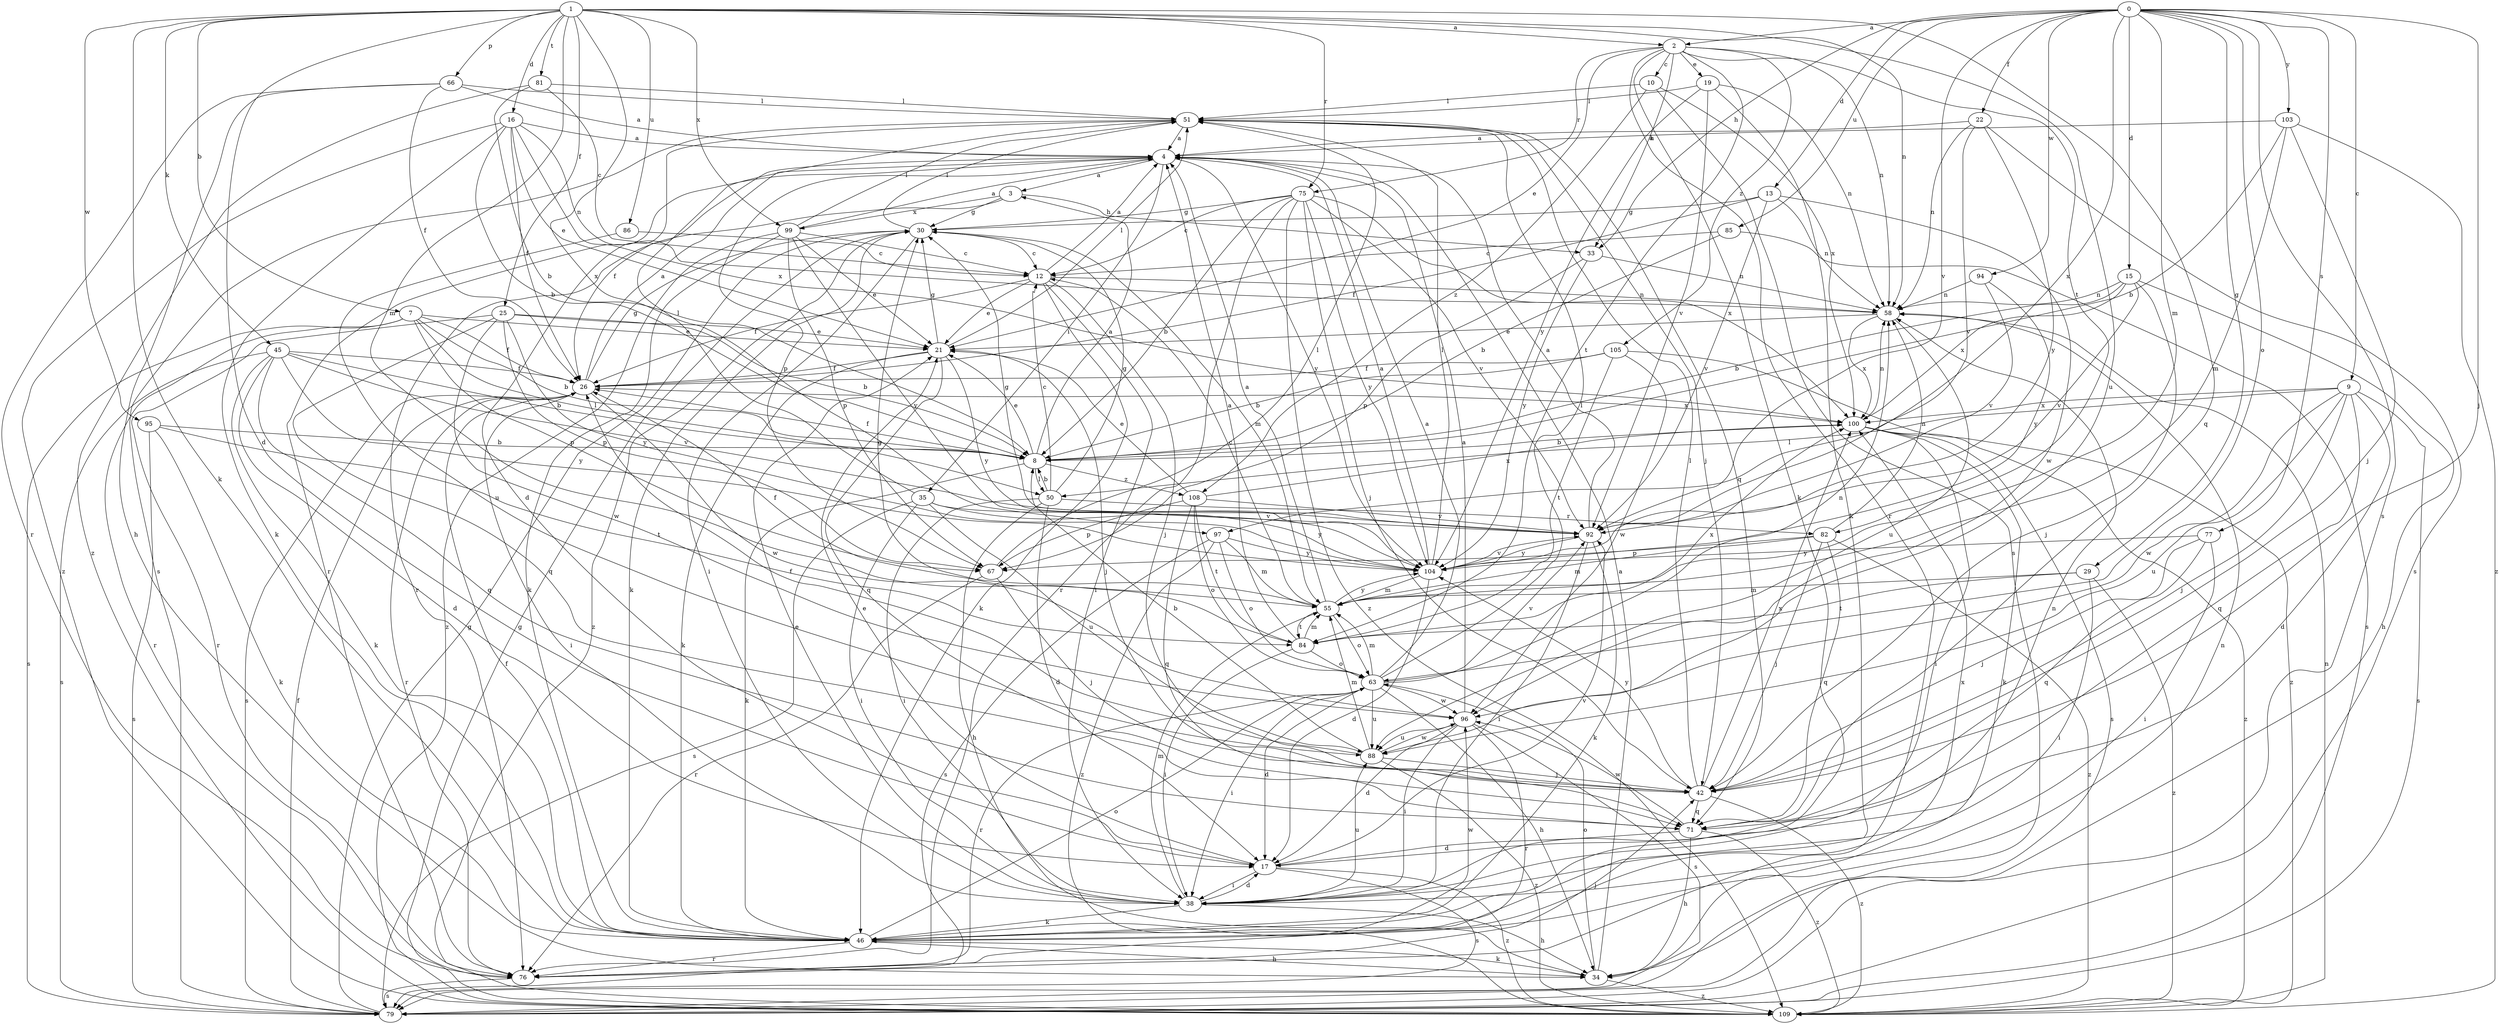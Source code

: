 strict digraph  {
0;
1;
2;
3;
4;
7;
8;
9;
10;
12;
13;
15;
16;
17;
19;
21;
22;
25;
26;
29;
30;
33;
34;
35;
38;
42;
45;
46;
50;
51;
55;
58;
63;
66;
67;
71;
75;
76;
77;
79;
81;
82;
84;
85;
86;
88;
92;
94;
95;
96;
97;
99;
100;
103;
104;
105;
108;
109;
0 -> 2  [label=a];
0 -> 9  [label=c];
0 -> 13  [label=d];
0 -> 15  [label=d];
0 -> 22  [label=f];
0 -> 29  [label=g];
0 -> 33  [label=h];
0 -> 42  [label=j];
0 -> 55  [label=m];
0 -> 63  [label=o];
0 -> 77  [label=s];
0 -> 79  [label=s];
0 -> 85  [label=u];
0 -> 92  [label=v];
0 -> 94  [label=w];
0 -> 97  [label=x];
0 -> 103  [label=y];
1 -> 2  [label=a];
1 -> 7  [label=b];
1 -> 16  [label=d];
1 -> 17  [label=d];
1 -> 25  [label=f];
1 -> 45  [label=k];
1 -> 46  [label=k];
1 -> 55  [label=m];
1 -> 58  [label=n];
1 -> 66  [label=p];
1 -> 71  [label=q];
1 -> 75  [label=r];
1 -> 81  [label=t];
1 -> 86  [label=u];
1 -> 88  [label=u];
1 -> 95  [label=w];
1 -> 97  [label=x];
1 -> 99  [label=x];
2 -> 10  [label=c];
2 -> 19  [label=e];
2 -> 21  [label=e];
2 -> 33  [label=h];
2 -> 46  [label=k];
2 -> 58  [label=n];
2 -> 75  [label=r];
2 -> 76  [label=r];
2 -> 82  [label=t];
2 -> 84  [label=t];
2 -> 105  [label=z];
3 -> 30  [label=g];
3 -> 33  [label=h];
3 -> 76  [label=r];
3 -> 99  [label=x];
4 -> 3  [label=a];
4 -> 26  [label=f];
4 -> 35  [label=i];
4 -> 67  [label=p];
4 -> 76  [label=r];
4 -> 104  [label=y];
7 -> 8  [label=b];
7 -> 21  [label=e];
7 -> 26  [label=f];
7 -> 50  [label=l];
7 -> 67  [label=p];
7 -> 76  [label=r];
7 -> 79  [label=s];
8 -> 3  [label=a];
8 -> 21  [label=e];
8 -> 26  [label=f];
8 -> 46  [label=k];
8 -> 50  [label=l];
8 -> 108  [label=z];
9 -> 17  [label=d];
9 -> 42  [label=j];
9 -> 50  [label=l];
9 -> 71  [label=q];
9 -> 79  [label=s];
9 -> 88  [label=u];
9 -> 96  [label=w];
9 -> 100  [label=x];
10 -> 51  [label=l];
10 -> 79  [label=s];
10 -> 100  [label=x];
10 -> 108  [label=z];
12 -> 4  [label=a];
12 -> 21  [label=e];
12 -> 26  [label=f];
12 -> 38  [label=i];
12 -> 42  [label=j];
12 -> 46  [label=k];
12 -> 58  [label=n];
13 -> 26  [label=f];
13 -> 30  [label=g];
13 -> 58  [label=n];
13 -> 92  [label=v];
13 -> 96  [label=w];
15 -> 8  [label=b];
15 -> 34  [label=h];
15 -> 42  [label=j];
15 -> 58  [label=n];
15 -> 92  [label=v];
15 -> 100  [label=x];
16 -> 4  [label=a];
16 -> 8  [label=b];
16 -> 21  [label=e];
16 -> 26  [label=f];
16 -> 46  [label=k];
16 -> 58  [label=n];
16 -> 100  [label=x];
16 -> 109  [label=z];
17 -> 21  [label=e];
17 -> 38  [label=i];
17 -> 79  [label=s];
17 -> 92  [label=v];
17 -> 109  [label=z];
19 -> 46  [label=k];
19 -> 51  [label=l];
19 -> 58  [label=n];
19 -> 92  [label=v];
19 -> 104  [label=y];
21 -> 26  [label=f];
21 -> 30  [label=g];
21 -> 42  [label=j];
21 -> 46  [label=k];
21 -> 51  [label=l];
21 -> 71  [label=q];
21 -> 104  [label=y];
22 -> 4  [label=a];
22 -> 58  [label=n];
22 -> 79  [label=s];
22 -> 92  [label=v];
22 -> 104  [label=y];
25 -> 8  [label=b];
25 -> 21  [label=e];
25 -> 67  [label=p];
25 -> 71  [label=q];
25 -> 76  [label=r];
25 -> 96  [label=w];
25 -> 104  [label=y];
26 -> 4  [label=a];
26 -> 30  [label=g];
26 -> 38  [label=i];
26 -> 76  [label=r];
26 -> 79  [label=s];
26 -> 96  [label=w];
26 -> 100  [label=x];
29 -> 38  [label=i];
29 -> 55  [label=m];
29 -> 84  [label=t];
29 -> 109  [label=z];
30 -> 12  [label=c];
30 -> 38  [label=i];
30 -> 46  [label=k];
30 -> 51  [label=l];
30 -> 55  [label=m];
30 -> 109  [label=z];
33 -> 58  [label=n];
33 -> 67  [label=p];
33 -> 104  [label=y];
34 -> 4  [label=a];
34 -> 46  [label=k];
34 -> 58  [label=n];
34 -> 63  [label=o];
34 -> 109  [label=z];
35 -> 38  [label=i];
35 -> 51  [label=l];
35 -> 79  [label=s];
35 -> 88  [label=u];
35 -> 92  [label=v];
35 -> 104  [label=y];
38 -> 17  [label=d];
38 -> 21  [label=e];
38 -> 34  [label=h];
38 -> 46  [label=k];
38 -> 55  [label=m];
38 -> 58  [label=n];
38 -> 88  [label=u];
42 -> 51  [label=l];
42 -> 71  [label=q];
42 -> 100  [label=x];
42 -> 104  [label=y];
42 -> 109  [label=z];
45 -> 8  [label=b];
45 -> 17  [label=d];
45 -> 26  [label=f];
45 -> 46  [label=k];
45 -> 71  [label=q];
45 -> 79  [label=s];
45 -> 92  [label=v];
45 -> 104  [label=y];
46 -> 26  [label=f];
46 -> 34  [label=h];
46 -> 63  [label=o];
46 -> 76  [label=r];
46 -> 96  [label=w];
46 -> 100  [label=x];
50 -> 8  [label=b];
50 -> 12  [label=c];
50 -> 17  [label=d];
50 -> 30  [label=g];
50 -> 34  [label=h];
50 -> 38  [label=i];
50 -> 82  [label=r];
51 -> 4  [label=a];
51 -> 17  [label=d];
51 -> 42  [label=j];
51 -> 71  [label=q];
51 -> 79  [label=s];
55 -> 4  [label=a];
55 -> 12  [label=c];
55 -> 26  [label=f];
55 -> 63  [label=o];
55 -> 84  [label=t];
55 -> 104  [label=y];
58 -> 21  [label=e];
58 -> 88  [label=u];
58 -> 100  [label=x];
63 -> 4  [label=a];
63 -> 17  [label=d];
63 -> 34  [label=h];
63 -> 38  [label=i];
63 -> 51  [label=l];
63 -> 55  [label=m];
63 -> 58  [label=n];
63 -> 76  [label=r];
63 -> 88  [label=u];
63 -> 92  [label=v];
63 -> 96  [label=w];
66 -> 4  [label=a];
66 -> 26  [label=f];
66 -> 34  [label=h];
66 -> 51  [label=l];
66 -> 76  [label=r];
67 -> 42  [label=j];
67 -> 51  [label=l];
67 -> 76  [label=r];
71 -> 17  [label=d];
71 -> 34  [label=h];
71 -> 96  [label=w];
71 -> 109  [label=z];
75 -> 8  [label=b];
75 -> 12  [label=c];
75 -> 30  [label=g];
75 -> 42  [label=j];
75 -> 76  [label=r];
75 -> 92  [label=v];
75 -> 100  [label=x];
75 -> 104  [label=y];
75 -> 109  [label=z];
76 -> 42  [label=j];
76 -> 79  [label=s];
77 -> 38  [label=i];
77 -> 42  [label=j];
77 -> 71  [label=q];
77 -> 104  [label=y];
79 -> 26  [label=f];
79 -> 30  [label=g];
81 -> 8  [label=b];
81 -> 12  [label=c];
81 -> 51  [label=l];
81 -> 109  [label=z];
82 -> 42  [label=j];
82 -> 55  [label=m];
82 -> 58  [label=n];
82 -> 67  [label=p];
82 -> 71  [label=q];
82 -> 109  [label=z];
84 -> 4  [label=a];
84 -> 30  [label=g];
84 -> 38  [label=i];
84 -> 55  [label=m];
84 -> 63  [label=o];
84 -> 100  [label=x];
85 -> 8  [label=b];
85 -> 12  [label=c];
85 -> 79  [label=s];
86 -> 12  [label=c];
86 -> 88  [label=u];
88 -> 8  [label=b];
88 -> 26  [label=f];
88 -> 42  [label=j];
88 -> 55  [label=m];
88 -> 96  [label=w];
88 -> 109  [label=z];
92 -> 4  [label=a];
92 -> 30  [label=g];
92 -> 38  [label=i];
92 -> 46  [label=k];
92 -> 104  [label=y];
94 -> 58  [label=n];
94 -> 92  [label=v];
94 -> 104  [label=y];
95 -> 8  [label=b];
95 -> 46  [label=k];
95 -> 79  [label=s];
95 -> 84  [label=t];
96 -> 4  [label=a];
96 -> 17  [label=d];
96 -> 38  [label=i];
96 -> 76  [label=r];
96 -> 79  [label=s];
96 -> 88  [label=u];
97 -> 55  [label=m];
97 -> 63  [label=o];
97 -> 79  [label=s];
97 -> 104  [label=y];
97 -> 109  [label=z];
99 -> 4  [label=a];
99 -> 12  [label=c];
99 -> 21  [label=e];
99 -> 46  [label=k];
99 -> 51  [label=l];
99 -> 67  [label=p];
99 -> 104  [label=y];
99 -> 109  [label=z];
100 -> 8  [label=b];
100 -> 38  [label=i];
100 -> 46  [label=k];
100 -> 58  [label=n];
100 -> 79  [label=s];
100 -> 109  [label=z];
103 -> 4  [label=a];
103 -> 8  [label=b];
103 -> 42  [label=j];
103 -> 55  [label=m];
103 -> 109  [label=z];
104 -> 4  [label=a];
104 -> 17  [label=d];
104 -> 51  [label=l];
104 -> 55  [label=m];
104 -> 92  [label=v];
105 -> 8  [label=b];
105 -> 26  [label=f];
105 -> 84  [label=t];
105 -> 96  [label=w];
105 -> 109  [label=z];
108 -> 21  [label=e];
108 -> 63  [label=o];
108 -> 67  [label=p];
108 -> 71  [label=q];
108 -> 84  [label=t];
108 -> 92  [label=v];
108 -> 100  [label=x];
109 -> 30  [label=g];
109 -> 58  [label=n];
}
